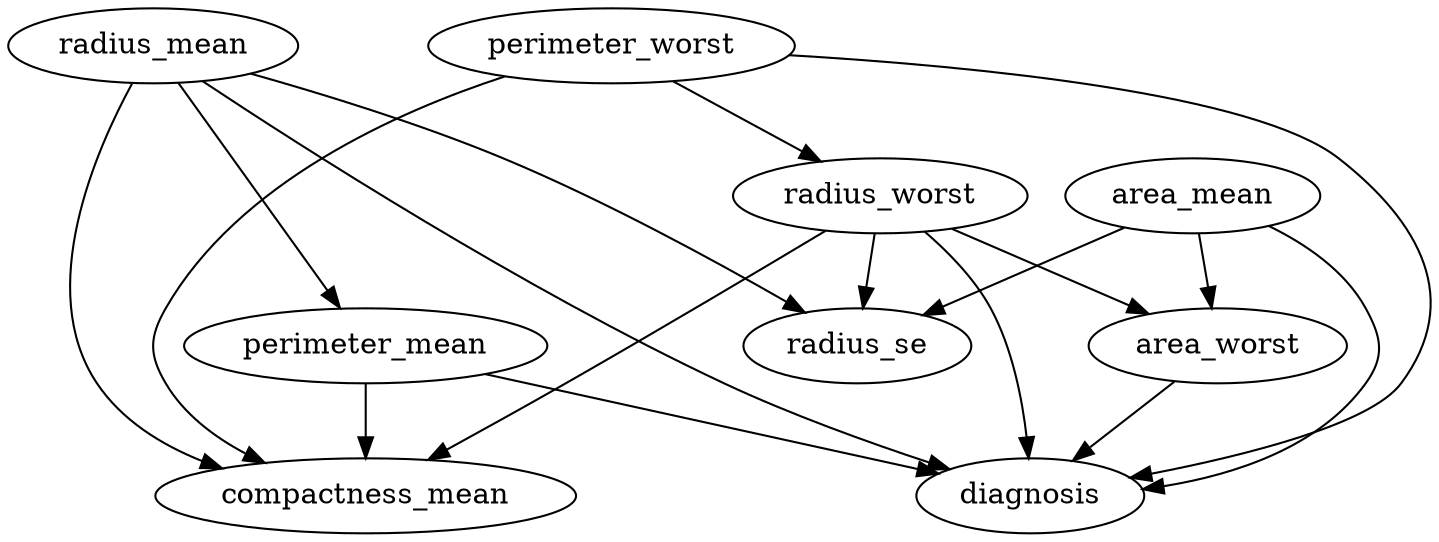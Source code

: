 strict digraph  {
diagnosis;
perimeter_mean;
radius_mean;
area_mean;
compactness_mean;
radius_worst;
area_worst;
perimeter_worst;
radius_se;
perimeter_mean -> diagnosis  [origin=learned, weight="3.6207436898862713"];
perimeter_mean -> compactness_mean  [origin=learned, weight="14.035402605026857"];
radius_mean -> diagnosis  [origin=learned, weight="-6.316224209344669"];
radius_mean -> perimeter_mean  [origin=learned, weight="0.8619525042322794"];
radius_mean -> compactness_mean  [origin=learned, weight="-13.66090995885549"];
radius_mean -> radius_se  [origin=learned, weight="-3.8566829840018344"];
area_mean -> diagnosis  [origin=learned, weight="1.7280769346925975"];
area_mean -> area_worst  [origin=learned, weight="0.9785117426019935"];
area_mean -> radius_se  [origin=learned, weight="3.5673092569480365"];
radius_worst -> diagnosis  [origin=learned, weight="5.689515932704827"];
radius_worst -> compactness_mean  [origin=learned, weight="2.4090852166066754"];
radius_worst -> area_worst  [origin=learned, weight="0.9978807296049231"];
radius_worst -> radius_se  [origin=learned, weight="1.4278743171353074"];
area_worst -> diagnosis  [origin=learned, weight="-2.9202736856877447"];
perimeter_worst -> diagnosis  [origin=learned, weight="-1.0847241008642041"];
perimeter_worst -> compactness_mean  [origin=learned, weight="-1.111871012701893"];
perimeter_worst -> radius_worst  [origin=learned, weight="0.9820097988260963"];
}
